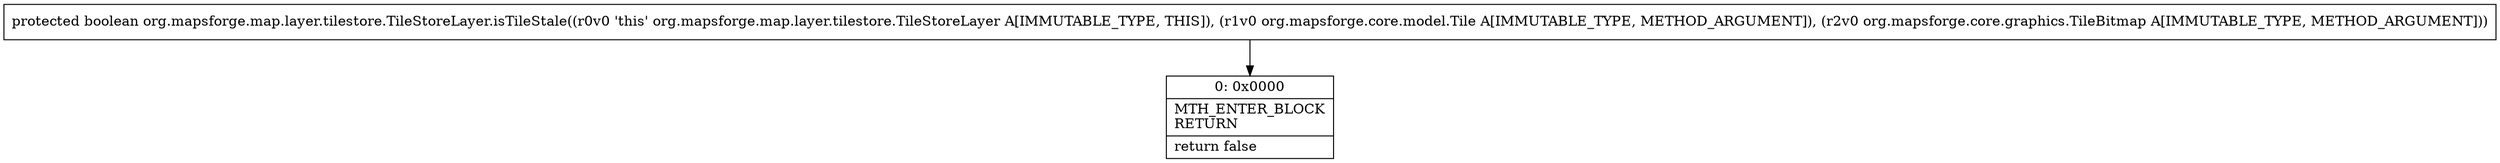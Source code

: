 digraph "CFG fororg.mapsforge.map.layer.tilestore.TileStoreLayer.isTileStale(Lorg\/mapsforge\/core\/model\/Tile;Lorg\/mapsforge\/core\/graphics\/TileBitmap;)Z" {
Node_0 [shape=record,label="{0\:\ 0x0000|MTH_ENTER_BLOCK\lRETURN\l|return false\l}"];
MethodNode[shape=record,label="{protected boolean org.mapsforge.map.layer.tilestore.TileStoreLayer.isTileStale((r0v0 'this' org.mapsforge.map.layer.tilestore.TileStoreLayer A[IMMUTABLE_TYPE, THIS]), (r1v0 org.mapsforge.core.model.Tile A[IMMUTABLE_TYPE, METHOD_ARGUMENT]), (r2v0 org.mapsforge.core.graphics.TileBitmap A[IMMUTABLE_TYPE, METHOD_ARGUMENT])) }"];
MethodNode -> Node_0;
}

